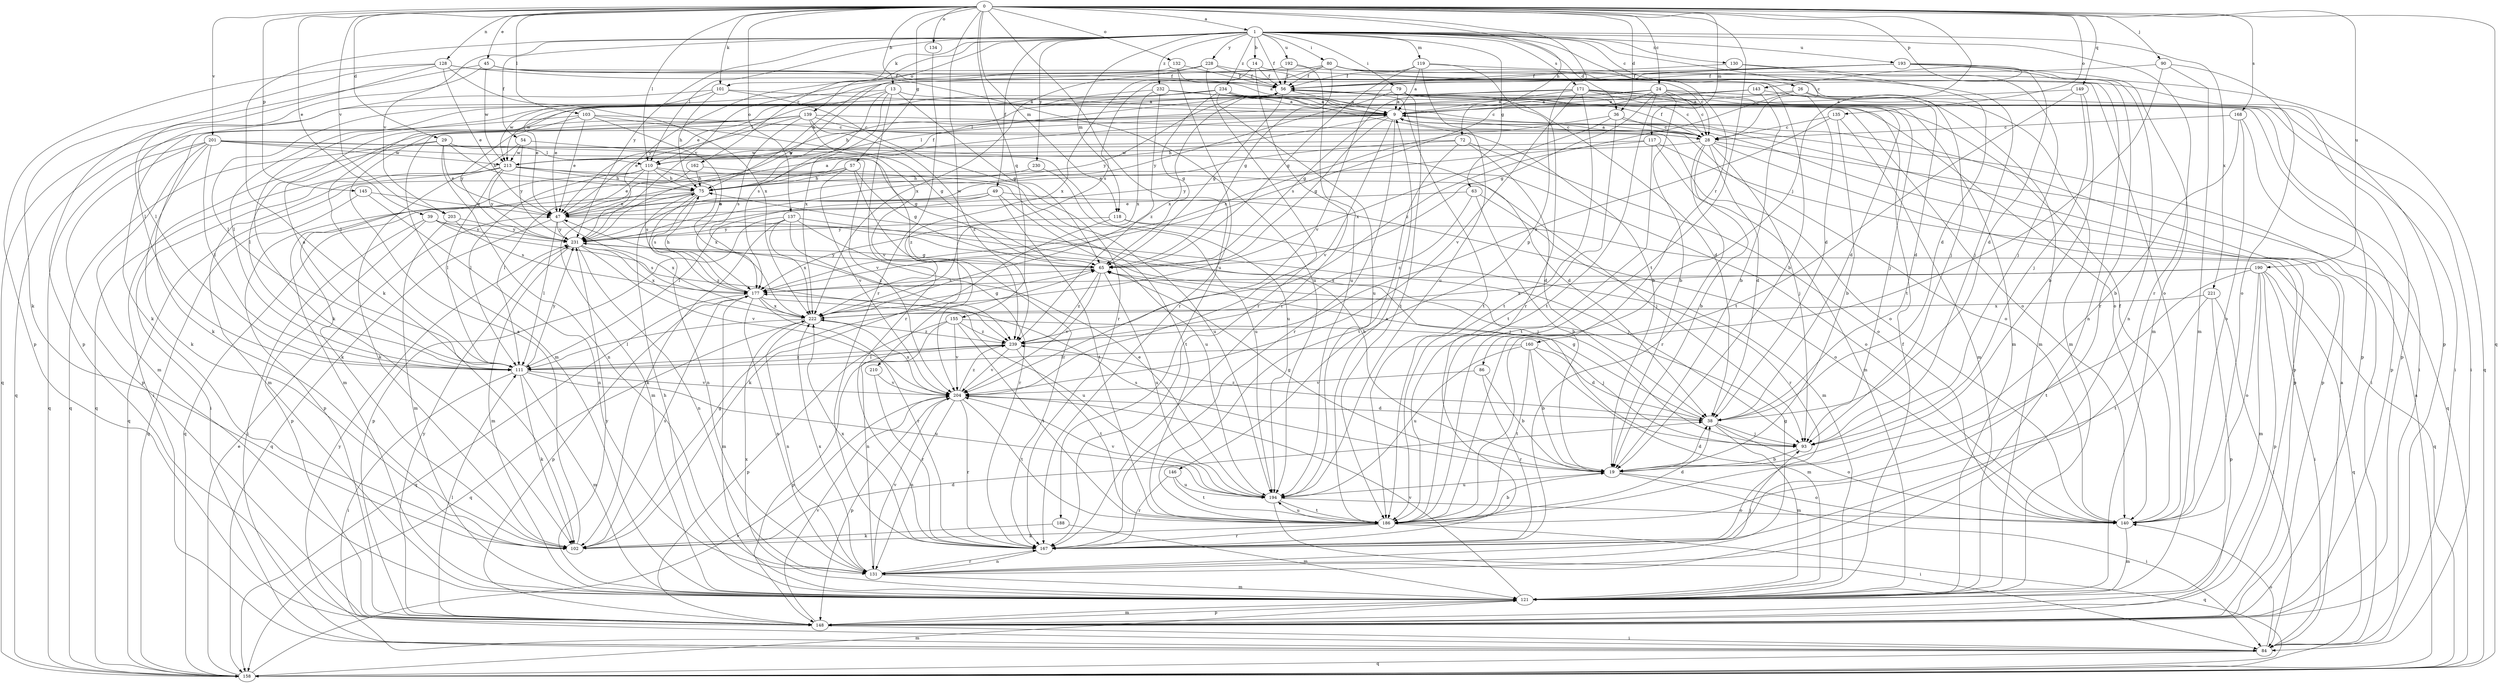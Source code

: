 strict digraph  {
0;
1;
9;
13;
14;
19;
24;
26;
28;
29;
36;
38;
39;
45;
47;
49;
54;
56;
57;
63;
65;
72;
75;
79;
80;
84;
86;
90;
93;
101;
102;
103;
110;
111;
117;
118;
119;
121;
128;
130;
131;
132;
134;
135;
137;
139;
140;
143;
145;
146;
148;
149;
155;
158;
160;
162;
167;
168;
171;
177;
186;
188;
190;
192;
193;
194;
201;
203;
204;
210;
213;
221;
222;
228;
230;
231;
232;
234;
239;
0 -> 1  [label=a];
0 -> 13  [label=b];
0 -> 24  [label=c];
0 -> 29  [label=d];
0 -> 36  [label=d];
0 -> 39  [label=e];
0 -> 45  [label=e];
0 -> 57  [label=g];
0 -> 72  [label=h];
0 -> 86  [label=j];
0 -> 90  [label=j];
0 -> 101  [label=k];
0 -> 103  [label=l];
0 -> 110  [label=l];
0 -> 117  [label=m];
0 -> 118  [label=m];
0 -> 128  [label=n];
0 -> 132  [label=o];
0 -> 134  [label=o];
0 -> 135  [label=o];
0 -> 137  [label=o];
0 -> 143  [label=p];
0 -> 145  [label=p];
0 -> 146  [label=p];
0 -> 149  [label=q];
0 -> 155  [label=q];
0 -> 158  [label=q];
0 -> 168  [label=s];
0 -> 186  [label=t];
0 -> 188  [label=u];
0 -> 190  [label=u];
0 -> 201  [label=v];
0 -> 203  [label=v];
0 -> 210  [label=w];
1 -> 14  [label=b];
1 -> 26  [label=c];
1 -> 28  [label=c];
1 -> 36  [label=d];
1 -> 49  [label=f];
1 -> 54  [label=f];
1 -> 56  [label=f];
1 -> 63  [label=g];
1 -> 79  [label=i];
1 -> 80  [label=i];
1 -> 101  [label=k];
1 -> 102  [label=k];
1 -> 110  [label=l];
1 -> 118  [label=m];
1 -> 119  [label=m];
1 -> 130  [label=n];
1 -> 139  [label=o];
1 -> 160  [label=r];
1 -> 162  [label=r];
1 -> 167  [label=r];
1 -> 171  [label=s];
1 -> 192  [label=u];
1 -> 193  [label=u];
1 -> 203  [label=v];
1 -> 221  [label=x];
1 -> 228  [label=y];
1 -> 230  [label=y];
1 -> 231  [label=y];
1 -> 232  [label=z];
1 -> 234  [label=z];
9 -> 28  [label=c];
9 -> 65  [label=g];
9 -> 75  [label=h];
9 -> 110  [label=l];
9 -> 140  [label=o];
9 -> 148  [label=p];
9 -> 167  [label=r];
9 -> 204  [label=v];
13 -> 9  [label=a];
13 -> 65  [label=g];
13 -> 110  [label=l];
13 -> 167  [label=r];
13 -> 177  [label=s];
13 -> 213  [label=w];
13 -> 222  [label=x];
14 -> 56  [label=f];
14 -> 131  [label=n];
14 -> 167  [label=r];
14 -> 222  [label=x];
19 -> 38  [label=d];
19 -> 65  [label=g];
19 -> 75  [label=h];
19 -> 84  [label=i];
19 -> 140  [label=o];
19 -> 177  [label=s];
19 -> 194  [label=u];
24 -> 9  [label=a];
24 -> 19  [label=b];
24 -> 28  [label=c];
24 -> 65  [label=g];
24 -> 110  [label=l];
24 -> 121  [label=m];
24 -> 148  [label=p];
24 -> 177  [label=s];
24 -> 186  [label=t];
26 -> 9  [label=a];
26 -> 38  [label=d];
26 -> 121  [label=m];
26 -> 239  [label=z];
28 -> 9  [label=a];
28 -> 19  [label=b];
28 -> 38  [label=d];
28 -> 56  [label=f];
28 -> 93  [label=j];
28 -> 148  [label=p];
28 -> 158  [label=q];
28 -> 167  [label=r];
28 -> 213  [label=w];
29 -> 47  [label=e];
29 -> 75  [label=h];
29 -> 84  [label=i];
29 -> 110  [label=l];
29 -> 131  [label=n];
29 -> 158  [label=q];
36 -> 28  [label=c];
36 -> 84  [label=i];
36 -> 177  [label=s];
36 -> 186  [label=t];
36 -> 222  [label=x];
38 -> 65  [label=g];
38 -> 93  [label=j];
38 -> 121  [label=m];
38 -> 140  [label=o];
38 -> 239  [label=z];
39 -> 84  [label=i];
39 -> 93  [label=j];
39 -> 148  [label=p];
39 -> 231  [label=y];
39 -> 239  [label=z];
45 -> 28  [label=c];
45 -> 56  [label=f];
45 -> 111  [label=l];
45 -> 148  [label=p];
45 -> 194  [label=u];
45 -> 213  [label=w];
47 -> 9  [label=a];
47 -> 93  [label=j];
47 -> 111  [label=l];
47 -> 158  [label=q];
47 -> 222  [label=x];
47 -> 231  [label=y];
49 -> 47  [label=e];
49 -> 111  [label=l];
49 -> 140  [label=o];
49 -> 158  [label=q];
49 -> 186  [label=t];
49 -> 194  [label=u];
54 -> 158  [label=q];
54 -> 213  [label=w];
54 -> 231  [label=y];
54 -> 239  [label=z];
56 -> 9  [label=a];
56 -> 38  [label=d];
56 -> 65  [label=g];
56 -> 111  [label=l];
56 -> 186  [label=t];
56 -> 222  [label=x];
56 -> 231  [label=y];
57 -> 65  [label=g];
57 -> 75  [label=h];
57 -> 121  [label=m];
57 -> 158  [label=q];
57 -> 167  [label=r];
57 -> 204  [label=v];
63 -> 19  [label=b];
63 -> 47  [label=e];
63 -> 121  [label=m];
63 -> 239  [label=z];
65 -> 177  [label=s];
65 -> 194  [label=u];
65 -> 204  [label=v];
65 -> 231  [label=y];
65 -> 239  [label=z];
72 -> 38  [label=d];
72 -> 47  [label=e];
72 -> 140  [label=o];
72 -> 186  [label=t];
72 -> 213  [label=w];
75 -> 47  [label=e];
75 -> 56  [label=f];
75 -> 121  [label=m];
75 -> 131  [label=n];
75 -> 148  [label=p];
75 -> 177  [label=s];
79 -> 9  [label=a];
79 -> 84  [label=i];
79 -> 111  [label=l];
79 -> 148  [label=p];
79 -> 186  [label=t];
79 -> 231  [label=y];
80 -> 19  [label=b];
80 -> 56  [label=f];
80 -> 65  [label=g];
80 -> 75  [label=h];
80 -> 148  [label=p];
80 -> 158  [label=q];
80 -> 177  [label=s];
84 -> 9  [label=a];
84 -> 140  [label=o];
84 -> 158  [label=q];
84 -> 231  [label=y];
86 -> 19  [label=b];
86 -> 167  [label=r];
86 -> 204  [label=v];
90 -> 56  [label=f];
90 -> 121  [label=m];
90 -> 140  [label=o];
90 -> 186  [label=t];
93 -> 19  [label=b];
101 -> 9  [label=a];
101 -> 47  [label=e];
101 -> 75  [label=h];
101 -> 102  [label=k];
101 -> 167  [label=r];
102 -> 9  [label=a];
102 -> 38  [label=d];
102 -> 65  [label=g];
102 -> 177  [label=s];
103 -> 28  [label=c];
103 -> 47  [label=e];
103 -> 65  [label=g];
103 -> 158  [label=q];
103 -> 177  [label=s];
103 -> 231  [label=y];
110 -> 47  [label=e];
110 -> 75  [label=h];
110 -> 93  [label=j];
110 -> 102  [label=k];
110 -> 111  [label=l];
110 -> 177  [label=s];
110 -> 222  [label=x];
111 -> 9  [label=a];
111 -> 84  [label=i];
111 -> 102  [label=k];
111 -> 121  [label=m];
111 -> 194  [label=u];
111 -> 204  [label=v];
111 -> 231  [label=y];
111 -> 239  [label=z];
117 -> 121  [label=m];
117 -> 148  [label=p];
117 -> 186  [label=t];
117 -> 213  [label=w];
117 -> 231  [label=y];
118 -> 102  [label=k];
118 -> 158  [label=q];
118 -> 167  [label=r];
118 -> 231  [label=y];
119 -> 9  [label=a];
119 -> 56  [label=f];
119 -> 65  [label=g];
119 -> 93  [label=j];
119 -> 167  [label=r];
119 -> 194  [label=u];
121 -> 56  [label=f];
121 -> 75  [label=h];
121 -> 148  [label=p];
121 -> 204  [label=v];
121 -> 222  [label=x];
121 -> 231  [label=y];
128 -> 38  [label=d];
128 -> 47  [label=e];
128 -> 56  [label=f];
128 -> 102  [label=k];
128 -> 111  [label=l];
128 -> 148  [label=p];
128 -> 222  [label=x];
130 -> 38  [label=d];
130 -> 56  [label=f];
130 -> 93  [label=j];
131 -> 65  [label=g];
131 -> 93  [label=j];
131 -> 121  [label=m];
131 -> 167  [label=r];
131 -> 204  [label=v];
131 -> 222  [label=x];
132 -> 9  [label=a];
132 -> 56  [label=f];
132 -> 167  [label=r];
132 -> 231  [label=y];
134 -> 167  [label=r];
135 -> 19  [label=b];
135 -> 28  [label=c];
135 -> 121  [label=m];
135 -> 239  [label=z];
137 -> 93  [label=j];
137 -> 102  [label=k];
137 -> 148  [label=p];
137 -> 167  [label=r];
137 -> 222  [label=x];
137 -> 231  [label=y];
137 -> 239  [label=z];
139 -> 28  [label=c];
139 -> 47  [label=e];
139 -> 102  [label=k];
139 -> 111  [label=l];
139 -> 121  [label=m];
139 -> 140  [label=o];
139 -> 177  [label=s];
139 -> 204  [label=v];
139 -> 239  [label=z];
140 -> 56  [label=f];
140 -> 121  [label=m];
143 -> 9  [label=a];
143 -> 19  [label=b];
143 -> 111  [label=l];
143 -> 121  [label=m];
145 -> 47  [label=e];
145 -> 131  [label=n];
145 -> 158  [label=q];
146 -> 167  [label=r];
146 -> 186  [label=t];
146 -> 194  [label=u];
148 -> 84  [label=i];
148 -> 111  [label=l];
148 -> 121  [label=m];
148 -> 204  [label=v];
148 -> 231  [label=y];
149 -> 9  [label=a];
149 -> 19  [label=b];
149 -> 93  [label=j];
149 -> 186  [label=t];
155 -> 93  [label=j];
155 -> 131  [label=n];
155 -> 148  [label=p];
155 -> 186  [label=t];
155 -> 204  [label=v];
155 -> 239  [label=z];
158 -> 9  [label=a];
158 -> 47  [label=e];
158 -> 121  [label=m];
158 -> 204  [label=v];
160 -> 19  [label=b];
160 -> 38  [label=d];
160 -> 111  [label=l];
160 -> 121  [label=m];
160 -> 186  [label=t];
160 -> 194  [label=u];
162 -> 75  [label=h];
162 -> 111  [label=l];
162 -> 140  [label=o];
167 -> 131  [label=n];
167 -> 222  [label=x];
168 -> 19  [label=b];
168 -> 28  [label=c];
168 -> 140  [label=o];
168 -> 148  [label=p];
171 -> 9  [label=a];
171 -> 28  [label=c];
171 -> 38  [label=d];
171 -> 65  [label=g];
171 -> 84  [label=i];
171 -> 93  [label=j];
171 -> 102  [label=k];
171 -> 186  [label=t];
171 -> 204  [label=v];
177 -> 75  [label=h];
177 -> 121  [label=m];
177 -> 131  [label=n];
177 -> 148  [label=p];
177 -> 158  [label=q];
177 -> 167  [label=r];
177 -> 194  [label=u];
177 -> 222  [label=x];
186 -> 9  [label=a];
186 -> 19  [label=b];
186 -> 38  [label=d];
186 -> 102  [label=k];
186 -> 158  [label=q];
186 -> 167  [label=r];
186 -> 194  [label=u];
188 -> 102  [label=k];
188 -> 121  [label=m];
190 -> 84  [label=i];
190 -> 121  [label=m];
190 -> 140  [label=o];
190 -> 148  [label=p];
190 -> 158  [label=q];
190 -> 177  [label=s];
190 -> 186  [label=t];
190 -> 222  [label=x];
192 -> 56  [label=f];
192 -> 93  [label=j];
192 -> 194  [label=u];
192 -> 231  [label=y];
193 -> 38  [label=d];
193 -> 47  [label=e];
193 -> 56  [label=f];
193 -> 121  [label=m];
193 -> 131  [label=n];
193 -> 167  [label=r];
193 -> 204  [label=v];
194 -> 47  [label=e];
194 -> 84  [label=i];
194 -> 140  [label=o];
194 -> 186  [label=t];
194 -> 204  [label=v];
201 -> 38  [label=d];
201 -> 65  [label=g];
201 -> 102  [label=k];
201 -> 111  [label=l];
201 -> 121  [label=m];
201 -> 148  [label=p];
201 -> 158  [label=q];
201 -> 194  [label=u];
201 -> 204  [label=v];
201 -> 213  [label=w];
203 -> 121  [label=m];
203 -> 177  [label=s];
203 -> 231  [label=y];
204 -> 38  [label=d];
204 -> 131  [label=n];
204 -> 148  [label=p];
204 -> 167  [label=r];
204 -> 186  [label=t];
204 -> 222  [label=x];
204 -> 239  [label=z];
210 -> 167  [label=r];
210 -> 204  [label=v];
213 -> 75  [label=h];
213 -> 84  [label=i];
213 -> 102  [label=k];
213 -> 111  [label=l];
213 -> 121  [label=m];
213 -> 186  [label=t];
213 -> 194  [label=u];
213 -> 231  [label=y];
221 -> 84  [label=i];
221 -> 148  [label=p];
221 -> 186  [label=t];
221 -> 222  [label=x];
222 -> 65  [label=g];
222 -> 111  [label=l];
222 -> 131  [label=n];
222 -> 158  [label=q];
222 -> 239  [label=z];
228 -> 56  [label=f];
228 -> 140  [label=o];
228 -> 167  [label=r];
228 -> 222  [label=x];
228 -> 231  [label=y];
230 -> 75  [label=h];
230 -> 194  [label=u];
231 -> 65  [label=g];
231 -> 121  [label=m];
231 -> 131  [label=n];
231 -> 177  [label=s];
231 -> 204  [label=v];
231 -> 222  [label=x];
232 -> 9  [label=a];
232 -> 47  [label=e];
232 -> 84  [label=i];
232 -> 140  [label=o];
232 -> 222  [label=x];
232 -> 239  [label=z];
234 -> 9  [label=a];
234 -> 19  [label=b];
234 -> 28  [label=c];
234 -> 65  [label=g];
234 -> 75  [label=h];
234 -> 140  [label=o];
234 -> 158  [label=q];
234 -> 194  [label=u];
234 -> 213  [label=w];
239 -> 111  [label=l];
239 -> 148  [label=p];
239 -> 186  [label=t];
239 -> 204  [label=v];
}
